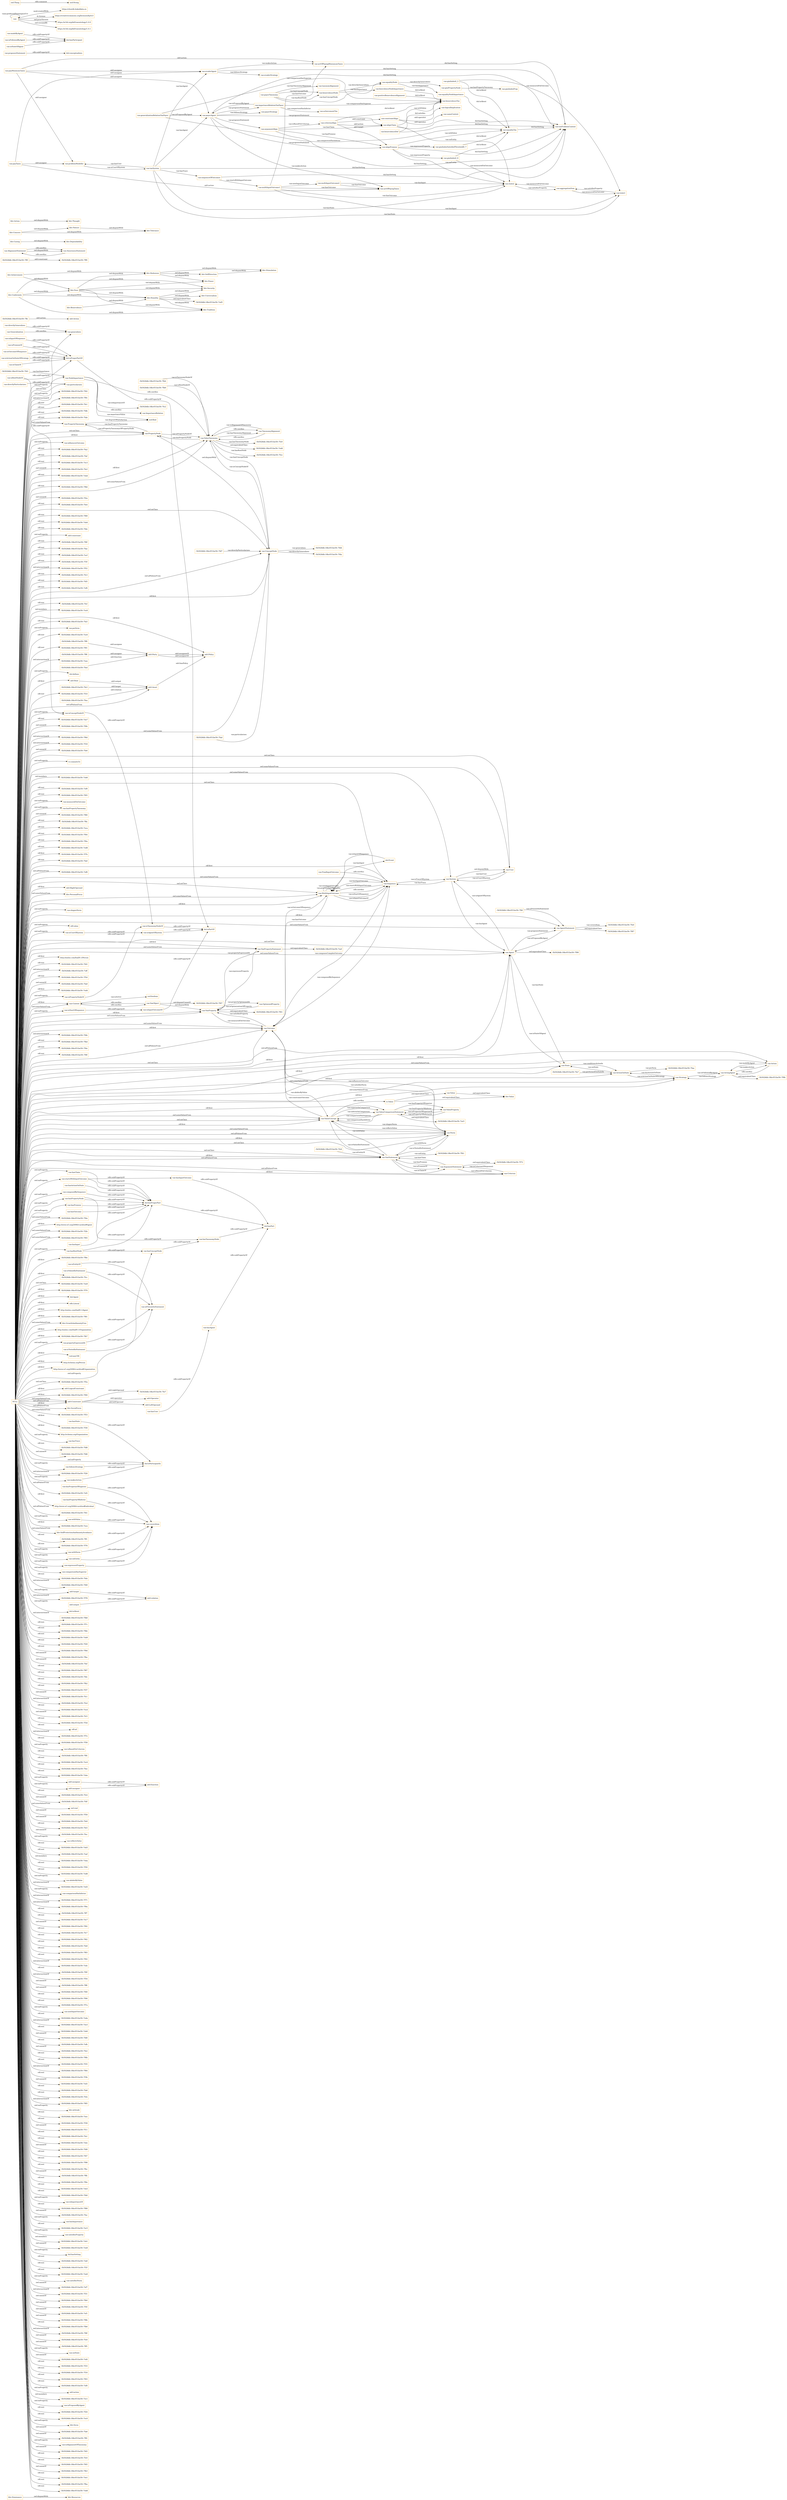 digraph ar2dtool_diagram { 
rankdir=LR;
size="1501"
node [shape = rectangle, color="orange"]; "bhv:Dominance" "-5b5028db:18bc051be59:-7f7b" "-5b5028db:18bc051be59:-7ef8" "odrl:Action" "odrl:LeftOperand" "odrl:RightOperand" "bhv:PersonalFocus" "vae:PropertyTaxonomy" "bhv:Hedonism" "vae:NodeImportance" "-5b5028db:18bc051be59:-7fbf" "http://xmlns.com/foaf/0.1/Person" "bhv:Universalism" "-5b5028db:18bc051be59:-7fea" "vae:Value" "-5b5028db:18bc051be59:-7fd4" "bhv:Stimulation" "odrl:Policy" "bhv:Achievement" "bhv:Value" "-5b5028db:18bc051be59:-7ed4" "-5b5028db:18bc051be59:-7ff9" "odrl:Operator" "vae:VaeProperty" "-5b5028db:18bc051be59:-7ff3" "-5b5028db:18bc051be59:-7f4a" "-5b5028db:18bc051be59:-7fb1" "vae:Outcome" "http://www.w3.org/2006/vcard/ns#Agent" "vae:MultiInputOutcome" "-5b5028db:18bc051be59:-7fad" "-5b5028db:18bc051be59:-7f2b" "-5b5028db:18bc051be59:-7fda" "-5b5028db:18bc051be59:-7f93" "vae:AlignmentStatement" "bhv:Dependability" "bhv:Caring" "-5b5028db:18bc051be59:-7f8e" "-5b5028db:18bc051be59:-7fcc" "bhv:Nature" "odrl:Asset" "-5b5028db:18bc051be59:-7ee9" "-5b5028db:18bc051be59:-7fc2" "vae:Generalization" "vae:Context" "vae:VaeStatement" "vae:ActionOnState" "-5b5028db:18bc051be59:-7f70" "-5b5028db:18bc051be59:-7fc9" "dul:Agent" "vae:ValueTaxonomy" "bhv:Security" "-5b5028db:18bc051be59:-7fe0" "vae:ConceptNode" "rdfs:Literal" "bhv:Tolerance" "vae:System" "bhv:Humility" "-5b5028db:18bc051be59:-7f87" "http://xmlns.com/foaf/0.1/Agent" "-5b5028db:18bc051be59:-7fc6" "-5b5028db:18bc051be59:-7f81" "odrl:Party" "vae:Norm" "-5b5028db:18bc051be59:-7fe7" "-5b5028db:18bc051be59:-7ed5" "-5b5028db:18bc051be59:-7f90" "bhv:GrowthAndAnxietyFree" "-5b5028db:18bc051be59:-7fd1" "vae:User" "vae:Sequence" "vae:AgentStatement" "http://xmlns.com/foaf/0.1/Organization" "-5b5028db:18bc051be59:-7fce" "bhv:Tradition" "-5b5028db:18bc051be59:-7fb7" "vae:VaeObject" "-5b5028db:18bc051be59:-7fd7" "vc:Value" "vae:TaxonomyAlignment" "xsd:anyURI" "vae:Strategy" "vae:Agent" "bhv:Benevolence" "vae:FinalInputOutcome" "-5b5028db:18bc051be59:-7ffc" "bhv:Conformity" "vae:Action" "http://schema.org/Person" "-5b5028db:18bc051be59:-7ff0" "http://www.w3.org/2006/vcard/ns#Organization" "bhv:Resources" "-5b5028db:18bc051be59:-7f5a" "vae:AwarenessStatement" "-5b5028db:18bc051be59:-7faa" "-5b5028db:18bc051be59:-7f01" "vae:ActingAgent" "odrl:LogicalConstraint" "vae:ValueConcept" "vae:PropertyNode" "-5b5028db:18bc051be59:-7fa7" "vae:ValueProperty" "vae:ValueComparisonStatement" "dul:Event" "-5b5028db:18bc051be59:-7ee5" "-5b5028db:18bc051be59:-7f9b" "-5b5028db:18bc051be59:-7f72" "vae:Criterion" "bhv:Thought" "-5b5028db:18bc051be59:-7fed" "vae:State" "bhv:Face" "vae:VaePropertyStatement" "-5b5028db:18bc051be59:-7f00" "bhv:SocialFocus" "-5b5028db:18bc051be59:-7f53" "-5b5028db:18bc051be59:-7eef" "-5b5028db:18bc051be59:-7fb4" "odrl:Constraint" "vae:OptimizedProperty" "bhv:Action" "-5b5028db:18bc051be59:-7f30" "-5b5028db:18bc051be59:-7edd" "odrl:Rule" "bhv:Power" "-5b5028db:18bc051be59:-7fe3" "vae:ImportanceRelation" "-5b5028db:18bc051be59:-7fb9" "-5b5028db:18bc051be59:-7ff6" "http://schema.org/Organization" "-5b5028db:18bc051be59:-7ef2" "http://www.w3.org/2006/vcard/ns#Individual" "-5b5028db:18bc051be59:-7f41" "vae:ArgumentStatement" "bhv:SelfDirection" "bhv:Concern" "-5b5028db:18bc051be59:-7ece" "bhv:SelfProtectionAndAnxietyAvoidance" ; /*classes style*/
	"bhv:Action" -> "bhv:Thought" [ label = "owl:disjointWith" ];
	"vae:isInputOfSequence" -> "dul:isProperPartOf" [ label = "rdfs:subPropertyOf" ];
	"dul:isProperPartOf" -> "dul:isPartOf" [ label = "rdfs:subPropertyOf" ];
	"vae:hasConceptNode" -> "vae:hasTaxonomyNode" [ label = "rdfs:subPropertyOf" ];
	"vae:ConceptNode" -> "vae:PropertyNode" [ label = "owl:disjointWith" ];
	"vae:argumentAlign" -> "vae:criterionAlign" [ label = "vae:isBasedOnCriterion" ];
	"vae:argumentAlign" -> "vae:alignPremise" [ label = "vae:hasPremise" ];
	"vae:argumentAlign" -> "vae:alignClaim" [ label = "vae:hasClaim" ];
	"vae:argumentAlign" -> "vae:taxProblemContext" [ label = "dul:hasSetting" ];
	"vae:isTaxonomyNodeOf" -> "dul:isPartOf" [ label = "rdfs:subPropertyOf" ];
	"vae:proposesStatement" -> "dul:conceptualizes" [ label = "rdfs:subPropertyOf" ];
	"vae:ArgumentStatement" -> "-5b5028db:18bc051be59:-7f72" [ label = "owl:equivalentClass" ];
	"vae:hasTaxonomyNode" -> "dul:hasPart" [ label = "rdfs:subPropertyOf" ];
	"vae:giniPropertyNode" -> "vae:giniIndexProp" [ label = "vae:hasPropertyTaxonomy" ];
	"vae:benvolenceNodeImportance" -> "vae:benevolenceTax" [ label = "dul:isAbout" ];
	"vae:directlyGeneralizes" -> "vae:generalizes" [ label = "rdfs:subPropertyOf" ];
	"vae:multiInputOutcome2" -> "vae:actOfPayingTaxes" [ label = "vae:hasOutcome" ];
	"vae:multiInputOutcome2" -> "vae:state2" [ label = "vae:hasInput" ];
	"bhv:Hedonism" -> "bhv:Stimulation" [ label = "owl:disjointWith" ];
	"bhv:Hedonism" -> "bhv:SelfDirection" [ label = "owl:disjointWith" ];
	"bhv:Hedonism" -> "bhv:Power" [ label = "owl:disjointWith" ];
	"vae:isPremiseOf" -> "dul:isProperPartOf" [ label = "rdfs:subPropertyOf" ];
	"vae:isTestedInStatement" -> "vae:isPresentInStatement" [ label = "rdfs:subPropertyOf" ];
	"vae:giniIndex0_3" -> "vae:state1" [ label = "vae:measuredOnOutcome" ];
	"vae:giniIndex0_3" -> "vae:equalityTax" [ label = "dul:isAbout" ];
	"vae:madeByAgent" -> "dul:hasParticipant" [ label = "rdfs:subPropertyOf" ];
	"vae:isOutcomeOfSequence" -> "dul:isProperPartOf" [ label = "rdfs:subPropertyOf" ];
	"vae:hasInput" -> "dul:hasProperPart" [ label = "rdfs:subPropertyOf" ];
	"vae:hasUser" -> "vae:hasAgent" [ label = "rdfs:subPropertyOf" ];
	"vae:equalityTax" -> "vae:taxProblemContext" [ label = "dul:hasSetting" ];
	"bhv:SelfDirection" -> "bhv:Stimulation" [ label = "owl:disjointWith" ];
	"vae:hasActionOnState" -> "dul:hasProperPart" [ label = "rdfs:subPropertyOf" ];
	"vae:AgentStatement" -> "-5b5028db:18bc051be59:-7f87" [ label = "owl:equivalentClass" ];
	"vae:hasPropertyNode" -> "vae:hasTaxonomyNode" [ label = "rdfs:subPropertyOf" ];
	"vae:hasPropertyNode" -> "dul:hasProperPart" [ label = "rdfs:subPropertyOf" ];
	"vae:payMinimumTaxes" -> "vae:problemModeller" [ label = "odrl:assigner" ];
	"vae:payMinimumTaxes" -> "vae:payerAgent" [ label = "odrl:assignee" ];
	"vae:payMinimumTaxes" -> "vae:evaderAgent" [ label = "odrl:assignee" ];
	"vae:payMinimumTaxes" -> "vae:actOfPayingMiniumumTaxes" [ label = "odrl:action" ];
	"vae:equalityNode" -> "vae:equalityNodeImportance" [ label = "vae:hasImportance" ];
	"vae:equalityNode" -> "vae:giniPropertyNode" [ label = "vae:directlyGeneralizes" ];
	"vae:hasPropertyOfSuperior" -> "vae:coversItem" [ label = "rdfs:subPropertyOf" ];
	"vae:isPropertyNodeOf" -> "vae:isTaxonomyNodeOf" [ label = "rdfs:subPropertyOf" ];
	"vae:hasOutcome" -> "dul:hasProperPart" [ label = "rdfs:subPropertyOf" ];
	"vae:alignPremise" -> "vae:equalityTax" [ label = "vae:withValue" ];
	"vae:alignPremise" -> "vae:state2" [ label = "vae:onEntity" ];
	"vae:alignPremise" -> "vae:giniIndexSatisfiedThreshold0_7" [ label = "vae:expressesProperty" ];
	"vae:alignPremise" -> "vae:giniIndex0_9" [ label = "vae:expressesProperty" ];
	"vae:alignPremise" -> "vae:taxProblemContext" [ label = "dul:hasSetting" ];
	"bhv:Dominance" -> "bhv:Resources" [ label = "owl:disjointWith" ];
	"vae:isEntityOf" -> "vae:isPresentInStatement" [ label = "rdfs:subPropertyOf" ];
	"vae:Value" -> "bhv:Value" [ label = "owl:equivalentClass" ];
	"vae:MultiInputOutcome" -> "vae:Sequence" [ label = "rdfs:seeAlso" ];
	"vae:propertyExpressedAt" -> "vae:isPresentInStatement" [ label = "rdfs:subPropertyOf" ];
	"vae:payerAgent" -> "vae:importanceRelationTaxPayer" [ label = "vae:proposesStatement" ];
	"vae:payerAgent" -> "vae:argumentAlign" [ label = "vae:proposesStatement" ];
	"vae:payerAgent" -> "vae:alignPremise" [ label = "vae:proposesStatement" ];
	"vae:payerAgent" -> "vae:alignClaim" [ label = "vae:proposesStatement" ];
	"vae:payerAgent" -> "vae:actOfPayingTaxes" [ label = "vae:makesAction" ];
	"vae:payerAgent" -> "vae:payerStrategy" [ label = "vae:followsStrategy" ];
	"vae:payerAgent" -> "vae:taxProblemContext" [ label = "dul:hasSetting" ];
	"vae:hasState" -> "dul:isParticipantIn" [ label = "rdfs:subPropertyOf" ];
	"vae:AwarenessStatement" -> "vae:AlignmentStatement" [ label = "rdfs:seeAlso" ];
	"vae:isConceptNodeOf" -> "vae:isTaxonomyNodeOf" [ label = "rdfs:subPropertyOf" ];
	"bhv:Caring" -> "bhv:Dependability" [ label = "owl:disjointWith" ];
	"vae:payTaxes" -> "vae:problemModeller" [ label = "odrl:assigner" ];
	"vae:payTaxes" -> "vae:evaderAgent" [ label = "odrl:assignee" ];
	"vae:payTaxes" -> "vae:actOfPayingTaxes" [ label = "odrl:action" ];
	"vae:hasRootNode" -> "vae:hasConceptNode" [ label = "rdfs:subPropertyOf" ];
	"vae:hasRootNode" -> "dul:hasProperPart" [ label = "rdfs:subPropertyOf" ];
	"vae:isAgentOfSystem" -> "dul:isPartOf" [ label = "rdfs:subPropertyOf" ];
	"vae:aggregationSum" -> "vae:state2" [ label = "vae:measuredOnOutcome" ];
	"vae:aggregationSum" -> "vae:state1" [ label = "vae:measuredOnOutcome" ];
	"vae:ValueConcept" -> "vc:Value" [ label = "rdfs:seeAlso" ];
	"vae:state1" -> "vae:aggregationSum" [ label = "vae:satisfiesProperty" ];
	"vae:ActingAgent" -> "-5b5028db:18bc051be59:-7f9b" [ label = "owl:equivalentClass" ];
	"vae:isInputOutcomeOf" -> "dul:isPartOf" [ label = "rdfs:subPropertyOf" ];
	"bhv:Concern" -> "bhv:Tolerance" [ label = "owl:disjointWith" ];
	"bhv:Concern" -> "bhv:Nature" [ label = "owl:disjointWith" ];
	"vae:payerTaxonomy" -> "vae:taxonomAlignment" [ label = "vae:hasTaxonomyAlignment" ];
	"vae:payerTaxonomy" -> "vae:benevolenceNode" [ label = "vae:hasRootNode" ];
	"vae:payerTaxonomy" -> "vae:equalityNode" [ label = "vae:hasConceptNode" ];
	"vae:payerTaxonomy" -> "vae:benevolenceNode" [ label = "vae:hasConceptNode" ];
	"vae:giniIndex0_9" -> "vae:state2" [ label = "vae:measuredOnOutcome" ];
	"vae:giniIndex0_9" -> "vae:equalityTax" [ label = "dul:isAbout" ];
	"vae:isRootNodeOf" -> "vae:isConceptNodeOf" [ label = "rdfs:subPropertyOf" ];
	"vae:isRootNodeOf" -> "dul:isProperPartOf" [ label = "rdfs:subPropertyOf" ];
	"vae:problemModeller" -> "vae:taxSystem" [ label = "vae:isUserOfSystem" ];
	"vae:expressesProperty" -> "vae:coversItem" [ label = "rdfs:subPropertyOf" ];
	"vae:directlyParticularizes" -> "vae:particularizes" [ label = "rdfs:subPropertyOf" ];
	"vae:taxSystem" -> "vae:problemModeller" [ label = "vae:hasUser" ];
	"vae:taxSystem" -> "vae:sequenceOfOutcomes" [ label = "vae:hasTrace" ];
	"vae:taxSystem" -> "vae:state2" [ label = "vae:hasState" ];
	"vae:taxSystem" -> "vae:state1" [ label = "vae:hasState" ];
	"vae:taxSystem" -> "vae:payerAgent" [ label = "vae:hasAgent" ];
	"vae:taxSystem" -> "vae:evaderAgent" [ label = "vae:hasAgent" ];
	"vae:taxSystem" -> "vae:taxProblemContext" [ label = "dul:hasSetting" ];
	"vae:hasAgent" -> "dul:hasPart" [ label = "rdfs:subPropertyOf" ];
	"vae:isFollowedByAgent" -> "dul:hasParticipant" [ label = "rdfs:subPropertyOf" ];
	"bhv:Nature" -> "bhv:Tolerance" [ label = "owl:disjointWith" ];
	"vae:criterionAlign" -> "vae:alignPremise" [ label = "odrl:target" ];
	"vae:criterionAlign" -> "vae:constraintAlign" [ label = "odrl:constraint" ];
	"vae:criterionAlign" -> "vae:alignClaim" [ label = "odrl:action" ];
	"vae:criterionAlign" -> "vae:benevolenceTax" [ label = "dul:isAbout" ];
	"vae:ValueComparisonStatement" -> "-5b5028db:18bc051be59:-7ee5" [ label = "owl:equivalentClass" ];
	"vae:ValueTaxonomy" -> "vae:TaxonomyAlignment" [ label = "rdfs:seeAlso" ];
	"vae:ValueTaxonomy" -> "-5b5028db:18bc051be59:-7edd" [ label = "owl:equivalentClass" ];
	"vae:importanceRelationTaxPayer" -> "vae:payerAgent" [ label = "vae:isProposedByAgent" ];
	"vae:importanceRelationTaxPayer" -> "vae:benevolenceTax" [ label = "vae:comparisonHasSuperior" ];
	"vae:importanceRelationTaxPayer" -> "vae:achievementTax" [ label = "vae:comparisonHasInferior" ];
	"vae:System" -> "vae:User" [ label = "owl:disjointWith" ];
	"vae:followsStrategy" -> "dul:isParticipantIn" [ label = "rdfs:subPropertyOf" ];
	"vae:hasPropertyOfInferior" -> "vae:coversItem" [ label = "rdfs:subPropertyOf" ];
	"vae:composedBySequence" -> "dul:hasProperPart" [ label = "rdfs:subPropertyOf" ];
	"vae:isActionOnStateOfStrategy" -> "dul:isProperPartOf" [ label = "rdfs:subPropertyOf" ];
	"dul:hasProperPart" -> "dul:hasPart" [ label = "rdfs:subPropertyOf" ];
	"vae:startsWithInputOutcome" -> "vae:hasInputOutcome" [ label = "rdfs:subPropertyOf" ];
	"vae:startsWithInputOutcome" -> "dul:hasProperPart" [ label = "rdfs:subPropertyOf" ];
	"bhv:Humility" -> "bhv:Universalism" [ label = "owl:disjointWith" ];
	"bhv:Humility" -> "bhv:Tradition" [ label = "owl:disjointWith" ];
	"bhv:Humility" -> "bhv:Security" [ label = "owl:disjointWith" ];
	"bhv:Humility" -> "-5b5028db:18bc051be59:-7ed5" [ label = "owl:equivalentClass" ];
	"vae:FinalInputOutcome" -> "vae:Sequence" [ label = "rdfs:seeAlso" ];
	"odrl:target" -> "odrl:relation" [ label = "rdfs:subPropertyOf" ];
	"vae:benevolenceDef" -> "vae:benevolenceTax" [ label = "dul:satisfies" ];
	"vae:benevolenceDef" -> "vae:taxProblemContext" [ label = "dul:hasSetting" ];
	"vae:makesAction" -> "dul:isParticipantIn" [ label = "rdfs:subPropertyOf" ];
	"vae:withValue" -> "vae:coversItem" [ label = "rdfs:subPropertyOf" ];
	"vae:constraintAlign" -> "vae:sameContext" [ label = "odrl:operator" ];
	"vae:constraintAlign" -> "vae:logicalImplication" [ label = "odrl:operator" ];
	"vae:VaeObject" -> "vae:Context" [ label = "rdfs:seeAlso" ];
	"vae:VaeObject" -> "-5b5028db:18bc051be59:-7f07" [ label = "owl:disjointUnionOf" ];
	"vae:VaeObject" -> "vae:VaeProperty" [ label = "owl:disjointWith" ];
	"vae:TaxonomyAlignment" -> "vae:ValueTaxonomy" [ label = "rdfs:seeAlso" ];
	"vae:generalizationRelationTaxPayer" -> "vae:payerAgent" [ label = "vae:isProposedByAgent" ];
	"vae:generalizationRelationTaxPayer" -> "vae:benevolenceTax" [ label = "vae:comparisonHasSuperior" ];
	"vae:generalizationRelationTaxPayer" -> "vae:equalityTax" [ label = "vae:comparisonHasInferior" ];
	"bhv:Achievement" -> "bhv:Hedonism" [ label = "owl:disjointWith" ];
	"bhv:Achievement" -> "bhv:Face" [ label = "owl:disjointWith" ];
	"vae:alignClaim" -> "vae:benevolenceTax" [ label = "vae:withValue" ];
	"vae:alignClaim" -> "vae:state2" [ label = "vae:onEntity" ];
	"vae:alignClaim" -> "vae:taxProblemContext" [ label = "dul:hasSetting" ];
	"vae:actOfPayingMiniumumTaxes" -> "vae:taxProblemContext" [ label = "dul:hasSetting" ];
	"vae:NodeImportance" -> "vae:ValueTaxonomy" [ label = "rdfs:seeAlso" ];
	"vae:NodeImportance" -> "vae:ImportanceRelation" [ label = "rdfs:seeAlso" ];
	"vae:multiInputOutcome1" -> "vae:multiInputOutcome2" [ label = "vae:nextInputOutcome" ];
	"vae:multiInputOutcome1" -> "vae:state2" [ label = "vae:hasOutcome" ];
	"vae:multiInputOutcome1" -> "vae:actOfPayingTaxes" [ label = "vae:hasOutcome" ];
	"vae:multiInputOutcome1" -> "vae:actOfPayingMiniumumTaxes" [ label = "vae:hasOutcome" ];
	"vae:multiInputOutcome1" -> "vae:state1" [ label = "vae:hasInput" ];
	"vae:Action" -> "vae:ActingAgent" [ label = "rdfs:seeAlso" ];
	"vae:isValuedInStatement" -> "vae:isPresentInStatement" [ label = "rdfs:subPropertyOf" ];
	"vae:sequenceOfOutcomes" -> "vae:multiInputOutcome1" [ label = "vae:startsWithInputOutcome" ];
	"vae:sequenceOfOutcomes" -> "vae:taxProblemContext" [ label = "dul:hasSetting" ];
	"odrl:output" -> "odrl:relation" [ label = "rdfs:subPropertyOf" ];
	"vae:withNorm" -> "vae:coversItem" [ label = "rdfs:subPropertyOf" ];
	"vae:isClaimOf" -> "dul:isProperPartOf" [ label = "rdfs:subPropertyOf" ];
	"vae:hasInputOutcome" -> "dul:hasPart" [ label = "rdfs:subPropertyOf" ];
	"vae:evaderAgent" -> "vae:actOfPayingMiniumumTaxes" [ label = "vae:makesAction" ];
	"vae:evaderAgent" -> "vae:evaderStrategy" [ label = "vae:followsStrategy" ];
	"vae:evaderAgent" -> "vae:taxProblemContext" [ label = "dul:hasSetting" ];
	"vae:" -> "https://chowlk.linkeddata.es" [ label = "mod:createdWith" ];
	"vae:" -> "vae:" [ label = "vann:preferredNamespaceUri" ];
	"vae:" -> "https://creativecommons.org/licenses/by/4.0" [ label = "dc:license" ];
	"vae:" -> "https://w3id.org/def/vaeontology/1.0.0" [ label = "owl:priorVersion" ];
	"vae:" -> "https://w3id.org/def/vaeontology/1.0.1" [ label = "owl:versionIRI" ];
	"bhv:Conformity" -> "bhv:Tradition" [ label = "owl:disjointWith" ];
	"bhv:Conformity" -> "bhv:Security" [ label = "owl:disjointWith" ];
	"bhv:Conformity" -> "bhv:Humility" [ label = "owl:disjointWith" ];
	"bhv:Conformity" -> "bhv:Face" [ label = "owl:disjointWith" ];
	"vae:isStateOfAgent" -> "dul:hasParticipant" [ label = "rdfs:subPropertyOf" ];
	"vae:Generalization" -> "vae:generalizes" [ label = "rdfs:seeAlso" ];
	"vae:Context" -> "vae:VaeObject" [ label = "rdfs:seeAlso" ];
	"NULL" -> "vae:VaeStatement" [ label = "owl:onClass" ];
	"NULL" -> "-5b5028db:18bc051be59:-7eb9" [ label = "rdf:rest" ];
	"NULL" -> "-5b5028db:18bc051be59:-7f29" [ label = "rdf:rest" ];
	"NULL" -> "-5b5028db:18bc051be59:-7f9d" [ label = "rdf:rest" ];
	"NULL" -> "-5b5028db:18bc051be59:-7fbe" [ label = "owl:unionOf" ];
	"NULL" -> "-5b5028db:18bc051be59:-7fef" [ label = "owl:unionOf" ];
	"NULL" -> "-5b5028db:18bc051be59:-7f67" [ label = "rdf:rest" ];
	"NULL" -> "-5b5028db:18bc051be59:-7fdc" [ label = "rdf:rest" ];
	"NULL" -> "vae:hasConceptNode" [ label = "owl:onProperty" ];
	"NULL" -> "bhv:PersonalFocus" [ label = "owl:someValuesFrom" ];
	"NULL" -> "-5b5028db:18bc051be59:-7fb2" [ label = "rdf:rest" ];
	"NULL" -> "-5b5028db:18bc051be59:-7f37" [ label = "rdf:rest" ];
	"NULL" -> "-5b5028db:18bc051be59:-7fc1" [ label = "owl:unionOf" ];
	"NULL" -> "-5b5028db:18bc051be59:-7fcd" [ label = "owl:intersectionOf" ];
	"NULL" -> "-5b5028db:18bc051be59:-7ecd" [ label = "rdf:rest" ];
	"NULL" -> "-5b5028db:18bc051be59:-7fc5" [ label = "owl:unionOf" ];
	"NULL" -> "-5b5028db:18bc051be59:-7f3d" [ label = "rdf:rest" ];
	"NULL" -> "rdf:nil" [ label = "rdf:rest" ];
	"NULL" -> "-5b5028db:18bc051be59:-7f7e" [ label = "owl:intersectionOf" ];
	"NULL" -> "-5b5028db:18bc051be59:-7f7b" [ label = "rdf:first" ];
	"NULL" -> "-5b5028db:18bc051be59:-7f58" [ label = "rdf:rest" ];
	"NULL" -> "vae:isBasedOnCriterion" [ label = "owl:onProperty" ];
	"NULL" -> "vae:ConceptNode" [ label = "rdf:first" ];
	"NULL" -> "-5b5028db:18bc051be59:-7ff4" [ label = "rdf:rest" ];
	"NULL" -> "-5b5028db:18bc051be59:-7ec4" [ label = "rdf:rest" ];
	"NULL" -> "vae:PropertyNode" [ label = "rdf:first" ];
	"NULL" -> "-5b5028db:18bc051be59:-7fee" [ label = "rdf:rest" ];
	"NULL" -> "-5b5028db:18bc051be59:-7ebe" [ label = "rdf:rest" ];
	"NULL" -> "odrl:assignee" [ label = "owl:onProperty" ];
	"NULL" -> "-5b5028db:18bc051be59:-7fc4" [ label = "rdf:rest" ];
	"NULL" -> "vae:ConceptNode" [ label = "owl:someValuesFrom" ];
	"NULL" -> "vae:particularizes" [ label = "owl:onProperty" ];
	"NULL" -> "vae:expressesProperty" [ label = "owl:onProperty" ];
	"NULL" -> "-5b5028db:18bc051be59:-7fdf" [ label = "owl:unionOf" ];
	"NULL" -> "owl:real" [ label = "owl:someValuesFrom" ];
	"NULL" -> "-5b5028db:18bc051be59:-7f59" [ label = "owl:unionOf" ];
	"NULL" -> "-5b5028db:18bc051be59:-7fe9" [ label = "owl:unionOf" ];
	"NULL" -> "-5b5028db:18bc051be59:-7fe5" [ label = "rdf:rest" ];
	"NULL" -> "vae:VaePropertyStatement" [ label = "rdf:first" ];
	"NULL" -> "-5b5028db:18bc051be59:-7fec" [ label = "owl:unionOf" ];
	"NULL" -> "vae:reflectsValue" [ label = "owl:onProperty" ];
	"NULL" -> "odrl:LogicalConstraint" [ label = "rdf:first" ];
	"NULL" -> "-5b5028db:18bc051be59:-7eb5" [ label = "rdf:rest" ];
	"NULL" -> "-5b5028db:18bc051be59:-7eaf" [ label = "rdf:rest" ];
	"NULL" -> "vae:onEntity" [ label = "owl:onProperty" ];
	"NULL" -> "http://xmlns.com/foaf/0.1/Person" [ label = "rdf:first" ];
	"NULL" -> "-5b5028db:18bc051be59:-7eba" [ label = "owl:members" ];
	"NULL" -> "-5b5028db:18bc051be59:-7f50" [ label = "rdf:rest" ];
	"NULL" -> "-5b5028db:18bc051be59:-7ed6" [ label = "rdf:rest" ];
	"NULL" -> "vae:abidesByValue" [ label = "owl:onProperty" ];
	"NULL" -> "-5b5028db:18bc051be59:-7ed3" [ label = "owl:intersectionOf" ];
	"NULL" -> "dul:Agent" [ label = "rdf:first" ];
	"NULL" -> "vae:comparisonHasInferior" [ label = "owl:onProperty" ];
	"NULL" -> "-5b5028db:18bc051be59:-7f71" [ label = "owl:intersectionOf" ];
	"NULL" -> "-5b5028db:18bc051be59:-7f53" [ label = "owl:someValuesFrom" ];
	"NULL" -> "vae:isUserOfSystem" [ label = "owl:onProperty" ];
	"NULL" -> "vae:ActionOnState" [ label = "rdf:first" ];
	"NULL" -> "http://www.w3.org/2006/vcard/ns#Agent" [ label = "rdf:first" ];
	"NULL" -> "vae:Criterion" [ label = "owl:allValuesFrom" ];
	"NULL" -> "odrl:Constraint" [ label = "owl:allValuesFrom" ];
	"NULL" -> "-5b5028db:18bc051be59:-7f9a" [ label = "owl:intersectionOf" ];
	"NULL" -> "vae:PropertyNode" [ label = "owl:onClass" ];
	"NULL" -> "-5b5028db:18bc051be59:-7ff7" [ label = "rdf:rest" ];
	"NULL" -> "bhv:GrowthAndAnxietyFree" [ label = "owl:someValuesFrom" ];
	"NULL" -> "-5b5028db:18bc051be59:-7ec7" [ label = "rdf:rest" ];
	"NULL" -> "vae:withValue" [ label = "owl:onProperty" ];
	"NULL" -> "vae:Strategy" [ label = "owl:someValuesFrom" ];
	"NULL" -> "vae:ConceptNode" [ label = "owl:onClass" ];
	"NULL" -> "-5b5028db:18bc051be59:-7f92" [ label = "owl:unionOf" ];
	"NULL" -> "vae:Action" [ label = "rdf:first" ];
	"NULL" -> "-5b5028db:18bc051be59:-7fc7" [ label = "rdf:rest" ];
	"NULL" -> "-5b5028db:18bc051be59:-7f62" [ label = "rdf:rest" ];
	"NULL" -> "vae:MultiInputOutcome" [ label = "owl:someValuesFrom" ];
	"NULL" -> "-5b5028db:18bc051be59:-7f81" [ label = "rdf:first" ];
	"NULL" -> "-5b5028db:18bc051be59:-7fe8" [ label = "rdf:rest" ];
	"NULL" -> "-5b5028db:18bc051be59:-7f83" [ label = "rdf:rest" ];
	"NULL" -> "vae:Sequence" [ label = "owl:someValuesFrom" ];
	"NULL" -> "http://www.w3.org/2006/vcard/ns#Individual" [ label = "rdf:first" ];
	"NULL" -> "-5b5028db:18bc051be59:-7f02" [ label = "rdf:rest" ];
	"NULL" -> "-5b5028db:18bc051be59:-7edc" [ label = "owl:intersectionOf" ];
	"NULL" -> "-5b5028db:18bc051be59:-7f0f" [ label = "rdf:rest" ];
	"NULL" -> "-5b5028db:18bc051be59:-7f54" [ label = "owl:intersectionOf" ];
	"NULL" -> "vae:startsWithInputOutcome" [ label = "owl:onProperty" ];
	"NULL" -> "-5b5028db:18bc051be59:-7ff8" [ label = "owl:unionOf" ];
	"NULL" -> "-5b5028db:18bc051be59:-7f40" [ label = "owl:unionOf" ];
	"NULL" -> "vae:Agent" [ label = "owl:onClass" ];
	"NULL" -> "-5b5028db:18bc051be59:-7f06" [ label = "rdf:rest" ];
	"NULL" -> "-5b5028db:18bc051be59:-7f7a" [ label = "rdf:rest" ];
	"NULL" -> "vae:Agent" [ label = "owl:someValuesFrom" ];
	"NULL" -> "vae:isStartOfSequence" [ label = "owl:onProperty" ];
	"NULL" -> "vae:nextInputOutcome" [ label = "owl:onProperty" ];
	"NULL" -> "-5b5028db:18bc051be59:-7eda" [ label = "rdf:rest" ];
	"NULL" -> "vae:Sequence" [ label = "owl:onClass" ];
	"NULL" -> "-5b5028db:18bc051be59:-7ee3" [ label = "owl:intersectionOf" ];
	"NULL" -> "vae:hasRootNode" [ label = "owl:onProperty" ];
	"NULL" -> "-5b5028db:18bc051be59:-7eb0" [ label = "rdf:rest" ];
	"NULL" -> "vae:ValueTaxonomy" [ label = "rdf:first" ];
	"NULL" -> "-5b5028db:18bc051be59:-7fd0" [ label = "owl:unionOf" ];
	"NULL" -> "-5b5028db:18bc051be59:-7efb" [ label = "rdf:rest" ];
	"NULL" -> "-5b5028db:18bc051be59:-7fe2" [ label = "owl:unionOf" ];
	"NULL" -> "-5b5028db:18bc051be59:-7f6b" [ label = "rdf:rest" ];
	"NULL" -> "vae:Outcome" [ label = "owl:someValuesFrom" ];
	"NULL" -> "-5b5028db:18bc051be59:-7f35" [ label = "rdf:rest" ];
	"NULL" -> "dul:isParticipantIn" [ label = "owl:onProperty" ];
	"NULL" -> "-5b5028db:18bc051be59:-7fcc" [ label = "rdf:first" ];
	"NULL" -> "-5b5028db:18bc051be59:-7f64" [ label = "owl:intersectionOf" ];
	"NULL" -> "http://schema.org/Organization" [ label = "rdf:first" ];
	"NULL" -> "-5b5028db:18bc051be59:-7f3b" [ label = "rdf:rest" ];
	"NULL" -> "-5b5028db:18bc051be59:-7ed1" [ label = "owl:unionOf" ];
	"NULL" -> "vae:NodeImportance" [ label = "owl:onClass" ];
	"NULL" -> "-5b5028db:18bc051be59:-7fa8" [ label = "rdf:rest" ];
	"NULL" -> "-5b5028db:18bc051be59:-7fcb" [ label = "rdf:rest" ];
	"NULL" -> "-5b5028db:18bc051be59:-7f85" [ label = "owl:intersectionOf" ];
	"NULL" -> "bhv:attitude" [ label = "owl:onProperty" ];
	"NULL" -> "-5b5028db:18bc051be59:-7eec" [ label = "rdf:rest" ];
	"NULL" -> "-5b5028db:18bc051be59:-7f30" [ label = "rdf:first" ];
	"NULL" -> "-5b5028db:18bc051be59:-7f39" [ label = "rdf:rest" ];
	"NULL" -> "-5b5028db:18bc051be59:-7f11" [ label = "owl:unionOf" ];
	"NULL" -> "-5b5028db:18bc051be59:-7fa1" [ label = "rdf:rest" ];
	"NULL" -> "vae:Norm" [ label = "rdf:first" ];
	"NULL" -> "-5b5028db:18bc051be59:-7ebc" [ label = "rdf:rest" ];
	"NULL" -> "-5b5028db:18bc051be59:-7fd9" [ label = "owl:unionOf" ];
	"NULL" -> "vae:VaeProperty" [ label = "rdf:first" ];
	"NULL" -> "-5b5028db:18bc051be59:-7f47" [ label = "rdf:rest" ];
	"NULL" -> "-5b5028db:18bc051be59:-7f98" [ label = "rdf:rest" ];
	"NULL" -> "-5b5028db:18bc051be59:-7fbc" [ label = "rdf:rest" ];
	"NULL" -> "-5b5028db:18bc051be59:-7ffb" [ label = "owl:unionOf" ];
	"NULL" -> "http://xmlns.com/foaf/0.1/Organization" [ label = "rdf:first" ];
	"NULL" -> "vae:Context" [ label = "rdf:first" ];
	"NULL" -> "vae:generalizes" [ label = "owl:onProperty" ];
	"NULL" -> "-5b5028db:18bc051be59:-7f9e" [ label = "rdf:rest" ];
	"NULL" -> "vae:Outcome" [ label = "owl:onClass" ];
	"NULL" -> "-5b5028db:18bc051be59:-7eb3" [ label = "rdf:rest" ];
	"NULL" -> "-5b5028db:18bc051be59:-7fdd" [ label = "rdf:rest" ];
	"NULL" -> "rdfs:Literal" [ label = "rdf:first" ];
	"NULL" -> "vae:isImportanceOf" [ label = "owl:onProperty" ];
	"NULL" -> "-5b5028db:18bc051be59:-7f2b" [ label = "owl:someValuesFrom" ];
	"NULL" -> "-5b5028db:18bc051be59:-7f89" [ label = "rdf:rest" ];
	"NULL" -> "-5b5028db:18bc051be59:-7ece" [ label = "rdf:first" ];
	"NULL" -> "-5b5028db:18bc051be59:-7ed4" [ label = "rdf:first" ];
	"NULL" -> "vae:ConceptNode" [ label = "owl:allValuesFrom" ];
	"NULL" -> "-5b5028db:18bc051be59:-7fac" [ label = "owl:unionOf" ];
	"NULL" -> "vae:Norm" [ label = "owl:onClass" ];
	"NULL" -> "vae:hasImportance" [ label = "owl:onProperty" ];
	"NULL" -> "-5b5028db:18bc051be59:-7ec5" [ label = "rdf:rest" ];
	"NULL" -> "vae:satisfiesProperty" [ label = "owl:onProperty" ];
	"NULL" -> "-5b5028db:18bc051be59:-7eb1" [ label = "owl:members" ];
	"NULL" -> "-5b5028db:18bc051be59:-7ee8" [ label = "owl:unionOf" ];
	"NULL" -> "dul:hasSetting" [ label = "owl:onProperty" ];
	"NULL" -> "-5b5028db:18bc051be59:-7ebf" [ label = "rdf:rest" ];
	"NULL" -> "vae:VaeStatement" [ label = "rdf:first" ];
	"NULL" -> "-5b5028db:18bc051be59:-7f2f" [ label = "rdf:rest" ];
	"NULL" -> "vae:PropertyTaxonomy" [ label = "owl:someValuesFrom" ];
	"NULL" -> "-5b5028db:18bc051be59:-7ee6" [ label = "rdf:rest" ];
	"NULL" -> "vae:satisfiesNorm" [ label = "owl:onProperty" ];
	"NULL" -> "-5b5028db:18bc051be59:-7ef7" [ label = "owl:unionOf" ];
	"NULL" -> "-5b5028db:18bc051be59:-7f5a" [ label = "owl:onClass" ];
	"NULL" -> "-5b5028db:18bc051be59:-7f31" [ label = "owl:intersectionOf" ];
	"NULL" -> "-5b5028db:18bc051be59:-7fb0" [ label = "owl:unionOf" ];
	"NULL" -> "-5b5028db:18bc051be59:-7f5f" [ label = "owl:unionOf" ];
	"NULL" -> "-5b5028db:18bc051be59:-7ef1" [ label = "owl:unionOf" ];
	"NULL" -> "xsd:anyURI" [ label = "rdf:first" ];
	"NULL" -> "odrl:Constraint" [ label = "rdf:first" ];
	"NULL" -> "-5b5028db:18bc051be59:-7f8b" [ label = "owl:unionOf" ];
	"NULL" -> "-5b5028db:18bc051be59:-7fb6" [ label = "rdf:rest" ];
	"NULL" -> "odrl:target" [ label = "owl:onProperty" ];
	"NULL" -> "-5b5028db:18bc051be59:-7f8f" [ label = "owl:intersectionOf" ];
	"NULL" -> "-5b5028db:18bc051be59:-7fc8" [ label = "owl:unionOf" ];
	"NULL" -> "vae:makesAction" [ label = "owl:onProperty" ];
	"NULL" -> "-5b5028db:18bc051be59:-7ff5" [ label = "owl:unionOf" ];
	"NULL" -> "vae:onState" [ label = "owl:onProperty" ];
	"NULL" -> "vae:VaeProperty" [ label = "owl:someValuesFrom" ];
	"NULL" -> "bhv:SelfProtectionAndAnxietyAvoidance" [ label = "owl:someValuesFrom" ];
	"NULL" -> "vae:Agent" [ label = "owl:allValuesFrom" ];
	"NULL" -> "http://schema.org/Person" [ label = "rdf:first" ];
	"NULL" -> "vae:isConceptNodeOf" [ label = "owl:onProperty" ];
	"NULL" -> "-5b5028db:18bc051be59:-7efd" [ label = "owl:unionOf" ];
	"NULL" -> "-5b5028db:18bc051be59:-7f33" [ label = "rdf:rest" ];
	"NULL" -> "vae:hasPropertyNode" [ label = "owl:onProperty" ];
	"NULL" -> "-5b5028db:18bc051be59:-7f16" [ label = "rdf:rest" ];
	"NULL" -> "vae:VaePropertyStatement" [ label = "owl:someValuesFrom" ];
	"NULL" -> "-5b5028db:18bc051be59:-7f03" [ label = "rdf:rest" ];
	"NULL" -> "-5b5028db:18bc051be59:-7ef0" [ label = "rdf:rest" ];
	"NULL" -> "vae:Strategy" [ label = "rdf:first" ];
	"NULL" -> "vae:Outcome" [ label = "rdf:first" ];
	"NULL" -> "odrl:action" [ label = "owl:onProperty" ];
	"NULL" -> "-5b5028db:18bc051be59:-7ec1" [ label = "owl:members" ];
	"NULL" -> "odrl:Asset" [ label = "owl:allValuesFrom" ];
	"NULL" -> "vae:isProposedByAgent" [ label = "owl:onProperty" ];
	"NULL" -> "-5b5028db:18bc051be59:-7f24" [ label = "rdf:rest" ];
	"NULL" -> "-5b5028db:18bc051be59:-7ec0" [ label = "rdf:rest" ];
	"NULL" -> "bhv:focus" [ label = "owl:onProperty" ];
	"NULL" -> "-5b5028db:18bc051be59:-7fa6" [ label = "owl:unionOf" ];
	"NULL" -> "-5b5028db:18bc051be59:-7ff2" [ label = "owl:unionOf" ];
	"NULL" -> "vae:isAlignmentOfTaxonomy" [ label = "owl:onProperty" ];
	"NULL" -> "-5b5028db:18bc051be59:-7fd3" [ label = "owl:unionOf" ];
	"NULL" -> "-5b5028db:18bc051be59:-7f8e" [ label = "rdf:first" ];
	"NULL" -> "-5b5028db:18bc051be59:-7fc0" [ label = "rdf:rest" ];
	"NULL" -> "-5b5028db:18bc051be59:-7f45" [ label = "rdf:rest" ];
	"NULL" -> "-5b5028db:18bc051be59:-7fb3" [ label = "owl:unionOf" ];
	"NULL" -> "-5b5028db:18bc051be59:-7ee1" [ label = "rdf:rest" ];
	"NULL" -> "-5b5028db:18bc051be59:-7fba" [ label = "rdf:rest" ];
	"NULL" -> "-5b5028db:18bc051be59:-7eb8" [ label = "rdf:rest" ];
	"NULL" -> "-5b5028db:18bc051be59:-7f42" [ label = "owl:intersectionOf" ];
	"NULL" -> "-5b5028db:18bc051be59:-7f9c" [ label = "rdf:rest" ];
	"NULL" -> "vae:MultiInputOutcome" [ label = "rdf:first" ];
	"NULL" -> "-5b5028db:18bc051be59:-7fe1" [ label = "rdf:rest" ];
	"NULL" -> "-5b5028db:18bc051be59:-7fdb" [ label = "rdf:rest" ];
	"NULL" -> "-5b5028db:18bc051be59:-7fab" [ label = "rdf:rest" ];
	"NULL" -> "vae:influencesOutcome" [ label = "owl:onProperty" ];
	"NULL" -> "vae:AgentStatement" [ label = "rdf:first" ];
	"NULL" -> "-5b5028db:18bc051be59:-7f8d" [ label = "rdf:rest" ];
	"NULL" -> "vae:propertyExpressedAt" [ label = "owl:onProperty" ];
	"NULL" -> "-5b5028db:18bc051be59:-7fd2" [ label = "rdf:rest" ];
	"NULL" -> "-5b5028db:18bc051be59:-7eff" [ label = "owl:intersectionOf" ];
	"NULL" -> "odrl:assigner" [ label = "owl:onProperty" ];
	"NULL" -> "-5b5028db:18bc051be59:-7f5d" [ label = "rdf:rest" ];
	"NULL" -> "-5b5028db:18bc051be59:-7fa9" [ label = "owl:unionOf" ];
	"NULL" -> "vae:Action" [ label = "owl:someValuesFrom" ];
	"NULL" -> "-5b5028db:18bc051be59:-7fa2" [ label = "rdf:rest" ];
	"NULL" -> "-5b5028db:18bc051be59:-7faf" [ label = "rdf:rest" ];
	"NULL" -> "vae:Norm" [ label = "owl:someValuesFrom" ];
	"NULL" -> "-5b5028db:18bc051be59:-7ec3" [ label = "rdf:rest" ];
	"NULL" -> "-5b5028db:18bc051be59:-7fa3" [ label = "owl:unionOf" ];
	"NULL" -> "-5b5028db:18bc051be59:-7ebd" [ label = "rdf:rest" ];
	"NULL" -> "-5b5028db:18bc051be59:-7f2a" [ label = "owl:unionOf" ];
	"NULL" -> "vae:ValueComparisonStatement" [ label = "rdf:first" ];
	"NULL" -> "-5b5028db:18bc051be59:-7fc3" [ label = "rdf:rest" ];
	"NULL" -> "-5b5028db:18bc051be59:-7f4b" [ label = "owl:intersectionOf" ];
	"NULL" -> "odrl:Rule" [ label = "rdf:first" ];
	"NULL" -> "-5b5028db:18bc051be59:-7fbd" [ label = "rdf:rest" ];
	"NULL" -> "-5b5028db:18bc051be59:-7f4e" [ label = "rdf:rest" ];
	"NULL" -> "bhv:SocialFocus" [ label = "owl:allValuesFrom" ];
	"NULL" -> "-5b5028db:18bc051be59:-7f9f" [ label = "rdf:rest" ];
	"NULL" -> "vae:ValueConcept" [ label = "owl:someValuesFrom" ];
	"NULL" -> "vae:hasPremise" [ label = "owl:onProperty" ];
	"NULL" -> "-5b5028db:18bc051be59:-7fe4" [ label = "rdf:rest" ];
	"NULL" -> "-5b5028db:18bc051be59:-7f69" [ label = "rdf:rest" ];
	"NULL" -> "-5b5028db:18bc051be59:-7eb4" [ label = "rdf:rest" ];
	"NULL" -> "-5b5028db:18bc051be59:-7fde" [ label = "rdf:rest" ];
	"NULL" -> "odrl:constraint" [ label = "owl:onProperty" ];
	"NULL" -> "vae:State" [ label = "owl:someValuesFrom" ];
	"NULL" -> "-5b5028db:18bc051be59:-7f6f" [ label = "rdf:rest" ];
	"NULL" -> "vae:withNorm" [ label = "owl:onProperty" ];
	"NULL" -> "-5b5028db:18bc051be59:-7f4a" [ label = "owl:someValuesFrom" ];
	"NULL" -> "-5b5028db:18bc051be59:-7fae" [ label = "rdf:rest" ];
	"NULL" -> "-5b5028db:18bc051be59:-7f00" [ label = "rdf:first" ];
	"NULL" -> "-5b5028db:18bc051be59:-7ecf" [ label = "rdf:rest" ];
	"NULL" -> "-5b5028db:18bc051be59:-7f3f" [ label = "rdf:rest" ];
	"NULL" -> "-5b5028db:18bc051be59:-7f52" [ label = "owl:intersectionOf" ];
	"NULL" -> "-5b5028db:18bc051be59:-7fd5" [ label = "rdf:rest" ];
	"NULL" -> "-5b5028db:18bc051be59:-7ef6" [ label = "rdf:rest" ];
	"NULL" -> "-5b5028db:18bc051be59:-7fcf" [ label = "rdf:rest" ];
	"NULL" -> "vae:Agent" [ label = "rdf:first" ];
	"NULL" -> "-5b5028db:18bc051be59:-7ec8" [ label = "owl:members" ];
	"NULL" -> "vae:ValueTaxonomy" [ label = "owl:someValuesFrom" ];
	"NULL" -> "vae:followsStrategy" [ label = "owl:onProperty" ];
	"NULL" -> "vae:Sequence" [ label = "rdf:first" ];
	"NULL" -> "-5b5028db:18bc051be59:-7fa5" [ label = "rdf:rest" ];
	"NULL" -> "vae:perform" [ label = "owl:onProperty" ];
	"NULL" -> "-5b5028db:18bc051be59:-7ec6" [ label = "rdf:rest" ];
	"NULL" -> "-5b5028db:18bc051be59:-7f91" [ label = "rdf:rest" ];
	"NULL" -> "-5b5028db:18bc051be59:-7eee" [ label = "owl:intersectionOf" ];
	"NULL" -> "dul:defines" [ label = "owl:onProperty" ];
	"NULL" -> "-5b5028db:18bc051be59:-7f10" [ label = "rdf:rest" ];
	"NULL" -> "http://xmlns.com/foaf/0.1/Agent" [ label = "rdf:first" ];
	"NULL" -> "-5b5028db:18bc051be59:-7ee7" [ label = "rdf:rest" ];
	"NULL" -> "-5b5028db:18bc051be59:-7f0b" [ label = "owl:unionOf" ];
	"NULL" -> "vae:Norm" [ label = "owl:allValuesFrom" ];
	"NULL" -> "-5b5028db:18bc051be59:-7f6d" [ label = "owl:intersectionOf" ];
	"NULL" -> "-5b5028db:18bc051be59:-7f18" [ label = "owl:intersectionOf" ];
	"NULL" -> "vae:ValueConcept" [ label = "owl:onClass" ];
	"NULL" -> "-5b5028db:18bc051be59:-7fe6" [ label = "owl:unionOf" ];
	"NULL" -> "vc:commitsTo" [ label = "owl:onProperty" ];
	"NULL" -> "-5b5028db:18bc051be59:-7eb6" [ label = "owl:members" ];
	"NULL" -> "odrl:Policy" [ label = "rdf:first" ];
	"NULL" -> "vae:Context" [ label = "owl:someValuesFrom" ];
	"NULL" -> "-5b5028db:18bc051be59:-7ef2" [ label = "owl:allValuesFrom" ];
	"NULL" -> "-5b5028db:18bc051be59:-7ed8" [ label = "rdf:rest" ];
	"NULL" -> "http://www.w3.org/2006/vcard/ns#Organization" [ label = "rdf:first" ];
	"NULL" -> "vae:hasTrace" [ label = "owl:onProperty" ];
	"NULL" -> "vae:Outcome" [ label = "owl:allValuesFrom" ];
	"NULL" -> "-5b5028db:18bc051be59:-7fd8" [ label = "rdf:rest" ];
	"NULL" -> "-5b5028db:18bc051be59:-7fd6" [ label = "owl:unionOf" ];
	"NULL" -> "-5b5028db:18bc051be59:-7f26" [ label = "owl:intersectionOf" ];
	"NULL" -> "vae:AgentStatement" [ label = "owl:someValuesFrom" ];
	"NULL" -> "-5b5028db:18bc051be59:-7ef9" [ label = "rdf:rest" ];
	"NULL" -> "vae:MultiInputOutcome" [ label = "owl:onClass" ];
	"NULL" -> "vae:ValueConcept" [ label = "rdf:first" ];
	"NULL" -> "-5b5028db:18bc051be59:-7f05" [ label = "rdf:rest" ];
	"NULL" -> "-5b5028db:18bc051be59:-7f70" [ label = "rdf:first" ];
	"NULL" -> "odrl:RightOperand" [ label = "rdf:first" ];
	"NULL" -> "odrl:Constraint" [ label = "owl:someValuesFrom" ];
	"NULL" -> "vae:composedBySequence" [ label = "owl:onProperty" ];
	"NULL" -> "vae:Criterion" [ label = "rdf:first" ];
	"NULL" -> "-5b5028db:18bc051be59:-7f41" [ label = "owl:allValuesFrom" ];
	"NULL" -> "vae:hasClaim" [ label = "owl:onProperty" ];
	"NULL" -> "-5b5028db:18bc051be59:-7ef8" [ label = "owl:allValuesFrom" ];
	"NULL" -> "vae:User" [ label = "owl:onClass" ];
	"NULL" -> "vae:VaeStatement" [ label = "owl:allValuesFrom" ];
	"NULL" -> "vae:measuredOnOutcome" [ label = "owl:onProperty" ];
	"NULL" -> "vae:hasPropertyTaxonomy" [ label = "owl:onProperty" ];
	"NULL" -> "-5b5028db:18bc051be59:-7f80" [ label = "owl:unionOf" ];
	"NULL" -> "vae:State" [ label = "rdf:first" ];
	"NULL" -> "-5b5028db:18bc051be59:-7ffa" [ label = "rdf:rest" ];
	"NULL" -> "-5b5028db:18bc051be59:-7f93" [ label = "owl:someValuesFrom" ];
	"NULL" -> "-5b5028db:18bc051be59:-7eca" [ label = "rdf:rest" ];
	"NULL" -> "vae:System" [ label = "owl:someValuesFrom" ];
	"NULL" -> "-5b5028db:18bc051be59:-7ee9" [ label = "owl:onClass" ];
	"NULL" -> "-5b5028db:18bc051be59:-7f04" [ label = "rdf:rest" ];
	"NULL" -> "-5b5028db:18bc051be59:-7f0a" [ label = "rdf:rest" ];
	"NULL" -> "-5b5028db:18bc051be59:-7fa0" [ label = "rdf:rest" ];
	"NULL" -> "rdf:value" [ label = "owl:onProperty" ];
	"NULL" -> "vae:shapesNorm" [ label = "owl:onProperty" ];
	"NULL" -> "-5b5028db:18bc051be59:-7ff1" [ label = "rdf:rest" ];
	"NULL" -> "-5b5028db:18bc051be59:-7f76" [ label = "rdf:rest" ];
	"NULL" -> "vae:User" [ label = "owl:someValuesFrom" ];
	"NULL" -> "vae:comparisonHasSuperior" [ label = "owl:onProperty" ];
	"NULL" -> "-5b5028db:18bc051be59:-7feb" [ label = "rdf:rest" ];
	"NULL" -> "-5b5028db:18bc051be59:-7f49" [ label = "owl:intersectionOf" ];
	"NULL" -> "-5b5028db:18bc051be59:-7f78" [ label = "owl:intersectionOf" ];
	"NULL" -> "dul:isAbout" [ label = "owl:onProperty" ];
	"NULL" -> "-5b5028db:18bc051be59:-7fb8" [ label = "owl:intersectionOf" ];
	"NULL" -> "-5b5028db:18bc051be59:-7fb7" [ label = "rdf:first" ];
	"NULL" -> "-5b5028db:18bc051be59:-7f7c" [ label = "rdf:rest" ];
	"NULL" -> "vae:isPropertyNodeOf" [ label = "owl:onProperty" ];
	"NULL" -> "-5b5028db:18bc051be59:-7fbb" [ label = "rdf:rest" ];
	"vae:VaePropertyStatement" -> "-5b5028db:18bc051be59:-7eef" [ label = "owl:equivalentClass" ];
	"vae:isUserOfSystem" -> "vae:isAgentOfSystem" [ label = "rdfs:subPropertyOf" ];
	"vae:hasClaim" -> "dul:hasProperPart" [ label = "rdfs:subPropertyOf" ];
	"vae:state2" -> "vae:aggregationSum" [ label = "vae:satisfiesProperty" ];
	"vc:Value" -> "bhv:Value" [ label = "owl:equivalentClass" ];
	"vc:Value" -> "vae:Value" [ label = "owl:equivalentClass" ];
	"vae:Agent" -> "-5b5028db:18bc051be59:-7f90" [ label = "owl:equivalentClass" ];
	"vae:VaeProperty" -> "-5b5028db:18bc051be59:-7f01" [ label = "owl:equivalentClass" ];
	"bhv:Face" -> "bhv:Tradition" [ label = "owl:disjointWith" ];
	"bhv:Face" -> "bhv:Security" [ label = "owl:disjointWith" ];
	"bhv:Face" -> "bhv:Power" [ label = "owl:disjointWith" ];
	"bhv:Face" -> "bhv:Humility" [ label = "owl:disjointWith" ];
	"bhv:Face" -> "bhv:Hedonism" [ label = "owl:disjointWith" ];
	"vae:benevolenceNode" -> "vae:benvolenceNodeImportance" [ label = "vae:hasImportance" ];
	"vae:benevolenceNode" -> "vae:equalityNode" [ label = "vae:directlyGeneralizes" ];
	"vae:hasPremise" -> "dul:hasProperPart" [ label = "rdfs:subPropertyOf" ];
	"vae:isStartOfSequence" -> "vae:isInputOutcomeOf" [ label = "rdfs:subPropertyOf" ];
	"bhv:Benevolence" -> "bhv:Humility" [ label = "owl:disjointWith" ];
	"odrl:assigner" -> "odrl:function" [ label = "rdfs:subPropertyOf" ];
	"vae:giniIndexSatisfiedThreshold0_7" -> "vae:equalityTax" [ label = "dul:isAbout" ];
	"vae:onEntity" -> "vae:coversItem" [ label = "rdfs:subPropertyOf" ];
	"vae:equalityNodeImportance" -> "vae:equalityTax" [ label = "dul:isAbout" ];
	"vae:positiveBenevolenceAlignment" -> "vae:benevolenceTax" [ label = "dul:isAbout" ];
	"vae:AlignmentStatement" -> "vae:AwarenessStatement" [ label = "rdfs:seeAlso" ];
	"vae:AlignmentStatement" -> "vae:AwarenessStatement" [ label = "owl:disjointWith" ];
	"odrl:assignee" -> "odrl:function" [ label = "rdfs:subPropertyOf" ];
	"vae:Agent" -> "vae:System" [ label = "vae:isAgentOfSystem" ];
	"vae:NodeImportance" -> "-5b5028db:18bc051be59:-7fc2" [ label = "vae:isImportanceOf" ];
	"vae:Outcome" -> "vae:Sequence" [ label = "vae:composedBySequence" ];
	"-5b5028db:18bc051be59:-7fb9" -> "vae:ValueTaxonomy" [ label = "vae:isRootNodeOf" ];
	"odrl:Constraint" -> "-5b5028db:18bc051be59:-7fe7" [ label = "odrl:rightOperand" ];
	"vae:ActionOnState" -> "-5b5028db:18bc051be59:-7faa" [ label = "vae:perform" ];
	"vae:ValueComparisonStatement" -> "vae:ValueProperty" [ label = "vae:hasPropertyOfSuperior" ];
	"vae:Outcome" -> "vae:ValueConcept" [ label = "vae:abidesByValue" ];
	"dul:Event" -> "vae:MultiInputOutcome" [ label = "vae:isInputOfSequence" ];
	"vae:VaePropertyStatement" -> "vae:VaeProperty" [ label = "vae:expressesProperty" ];
	"vae:ActingAgent" -> "vae:Strategy" [ label = "vae:followsStrategy" ];
	"vae:ActionOnState" -> "vae:Strategy" [ label = "vae:isActionOnStateOfStrategy" ];
	"-5b5028db:18bc051be59:-7fd7" -> "vae:ConceptNode" [ label = "vae:directlyParticularizes" ];
	"-5b5028db:18bc051be59:-7fb4" -> "vae:ValueTaxonomy" [ label = "vae:isTaxonomyNodeOf" ];
	"vae:VaeStatement" -> "-5b5028db:18bc051be59:-7fb1" [ label = "vae:onEntity" ];
	"vae:Sequence" -> "vae:MultiInputOutcome" [ label = "vae:hasInputOutcome" ];
	"vae:MultiInputOutcome" -> "dul:Event" [ label = "vae:hasInput" ];
	"vae:Sequence" -> "vae:MultiInputOutcome" [ label = "vae:startsWithInputOutcome" ];
	"vae:AgentStatement" -> "vae:Agent" [ label = "vae:isProposedByAgent" ];
	"vae:ValueTaxonomy" -> "-5b5028db:18bc051be59:-7fc9" [ label = "vae:hasTaxonomyNode" ];
	"vae:MultiInputOutcome" -> "vae:MultiInputOutcome" [ label = "vae:previousInputOutcome" ];
	"vae:ValueComparisonStatement" -> "vae:ValueConcept" [ label = "vae:comparisonHasSuperior" ];
	"odrl:Constraint" -> "odrl:Operator" [ label = "odrl:operator" ];
	"vae:Outcome" -> "vae:VaeProperty" [ label = "vae:satisfiesProperty" ];
	"odrl:Asset" -> "odrl:Policy" [ label = "odrl:hasPolicy" ];
	"vae:ArgumentStatement" -> "vae:VaeStatement" [ label = "vae:hasClaim" ];
	"vae:ConceptNode" -> "-5b5028db:18bc051be59:-7fda" [ label = "vae:directlyGeneralizes" ];
	"vae:Agent" -> "vae:AgentStatement" [ label = "vae:proposesStatement" ];
	"vae:System" -> "vae:Sequence" [ label = "vae:hasTrace" ];
	"vae:Outcome" -> "vae:Norm" [ label = "vae:satisfiesNorm" ];
	"vae:User" -> "vae:System" [ label = "vae:isUserOfSystem" ];
	"-5b5028db:18bc051be59:-7ffc" -> "odrl:Action" [ label = "odrl:action" ];
	"odrl:Party" -> "odrl:Policy" [ label = "odrl:assigneeOf" ];
	"vae:PropertyTaxonomy" -> "xsd:float" [ label = "vae:degreeOfSatisfaction" ];
	"vae:Sequence" -> "vae:Outcome" [ label = "vae:composesComplexOutcome" ];
	"vae:Criterion" -> "vae:ArgumentStatement" [ label = "vae:isCriterionOfArgument" ];
	"vae:PropertyNode" -> "vae:ValueTaxonomy" [ label = "vae:isPropertyNodeOf" ];
	"vae:ValueTaxonomy" -> "vae:ConceptNode" [ label = "vae:hasConceptNode" ];
	"vae:ValueComparisonStatement" -> "vae:ValueProperty" [ label = "vae:hasPropertyOfInferior" ];
	"vae:Sequence" -> "vae:System" [ label = "vae:isTraceOfSystem" ];
	"-5b5028db:18bc051be59:-7fbf" -> "vae:AgentStatement" [ label = "vae:isPresentInStatement" ];
	"-5b5028db:18bc051be59:-7fed" -> "odrl:Party" [ label = "odrl:function" ];
	"vae:System" -> "vae:User" [ label = "vae:hasUser" ];
	"vae:OptimizedProperty" -> "vae:VaeProperty" [ label = "vae:isOptimizationOfProperty" ];
	"vae:ConceptNode" -> "-5b5028db:18bc051be59:-7fd4" [ label = "vae:generalizes" ];
	"vae:ConceptNode" -> "vae:ValueTaxonomy" [ label = "vae:isConceptNodeOf" ];
	"vae:Agent" -> "vae:State" [ label = "vae:hasState" ];
	"vae:MultiInputOutcome" -> "vae:Sequence" [ label = "vae:isStartOfSequence" ];
	"vae:VaeStatement" -> "vae:ArgumentStatement" [ label = "vae:isPremiseOf" ];
	"vae:Strategy" -> "vae:ActingAgent" [ label = "vae:isFollowedByAgent" ];
	"-5b5028db:18bc051be59:-7fea" -> "odrl:Asset" [ label = "odrl:relation" ];
	"vae:MultiInputOutcome" -> "vae:Sequence" [ label = "vae:isInputOutcomeOf" ];
	"vae:Context" -> "xsd:boolean" [ label = "vae:isActive" ];
	"vae:ValueTaxonomy" -> "vae:TaxonomyAlignment" [ label = "vae:hasTaxonomyAlignment" ];
	"vae:PropertyNode" -> "vae:PropertyTaxonomy" [ label = "vae:hasPropertyTaxonomy" ];
	"odrl:Party" -> "odrl:Policy" [ label = "odrl:assignerOf" ];
	"vae:ValueTaxonomy" -> "-5b5028db:18bc051be59:-7fce" [ label = "vae:hasRootNode" ];
	"vae:ValueProperty" -> "vae:ValueComparisonStatement" [ label = "vae:isPropertyOfSuperiorOf" ];
	"vae:ValueConcept" -> "vae:ValueComparisonStatement" [ label = "vae:superiorInComparison" ];
	"vae:Norm" -> "vae:ValueConcept" [ label = "vae:reflectsValue" ];
	"vae:State" -> "vae:Agent" [ label = "vae:isStateOfAgent" ];
	"vae:ValueComparisonStatement" -> "vae:ValueConcept" [ label = "vae:comparisonHasInferior" ];
	"-5b5028db:18bc051be59:-7fc6" -> "vae:VaeStatement" [ label = "vae:isEntityOf" ];
	"vae:VaeProperty" -> "vae:Outcome" [ label = "vae:measuredOnOutcome" ];
	"-5b5028db:18bc051be59:-7ff6" -> "odrl:Party" [ label = "odrl:assigner" ];
	"vae:ArgumentStatement" -> "vae:VaeStatement" [ label = "vae:hasPremise" ];
	"vae:VaeProperty" -> "vae:OptimizedProperty" [ label = "vae:propertyOptimizedAt" ];
	"odrl:Constraint" -> "odrl:LeftOperand" [ label = "odrl:leftOperand" ];
	"vae:PropertyTaxonomy" -> "vae:PropertyNode" [ label = "vae:isPropertyTaxonomyOfPropertyNode" ];
	"vae:ActionOnState" -> "vae:State" [ label = "vae:onState" ];
	"-5b5028db:18bc051be59:-7fd1" -> "vae:NodeImportance" [ label = "vae:hasImportance" ];
	"vae:VaeStatement" -> "vae:ArgumentStatement" [ label = "vae:isClaimOf" ];
	"vae:Strategy" -> "vae:ActionOnState" [ label = "vae:hasActionOnState" ];
	"vae:AgentStatement" -> "-5b5028db:18bc051be59:-7fe0" [ label = "vae:coversItem" ];
	"-5b5028db:18bc051be59:-7fad" -> "vae:ConceptNode" [ label = "vae:particularizes" ];
	"vae:VaeStatement" -> "vae:Norm" [ label = "vae:withNorm" ];
	"vae:ActingAgent" -> "vae:Action" [ label = "vae:makesAction" ];
	"vae:Norm" -> "vae:VaeStatement" [ label = "vae:isTestedInStatement" ];
	"-5b5028db:18bc051be59:-7fa7" -> "vae:ActionOnState" [ label = "vae:performedOnStateIn" ];
	"vae:ValueConcept" -> "vae:VaeStatement" [ label = "vae:isValuedInStatement" ];
	"vae:MultiInputOutcome" -> "vae:Outcome" [ label = "vae:hasOutcome" ];
	"vae:ValueTaxonomy" -> "vae:PropertyNode" [ label = "vae:hasPropertyNode" ];
	"owl:Thing" -> "xsd:String" [ label = "rdfs:comment" ];
	"vae:ArgumentStatement" -> "vae:Criterion" [ label = "vae:isBasedOnCriterion" ];
	"-5b5028db:18bc051be59:-7ff9" -> "odrl:Party" [ label = "odrl:assignee" ];
	"odrl:Rule" -> "odrl:Asset" [ label = "odrl:output" ];
	"vae:VaeProperty" -> "vae:VaePropertyStatement" [ label = "vae:propertyExpressedAt" ];
	"vae:TaxonomyAlignment" -> "vae:ValueTaxonomy" [ label = "vae:isAlignmentOfTaxonomy" ];
	"vae:NodeImportance" -> "xsd:float" [ label = "vae:importanceValue" ];
	"-5b5028db:18bc051be59:-7ff3" -> "-5b5028db:18bc051be59:-7ff0" [ label = "odrl:constraint" ];
	"-5b5028db:18bc051be59:-7fe3" -> "odrl:Asset" [ label = "odrl:target" ];
	"vae:ValueProperty" -> "vae:ValueComparisonStatement" [ label = "vae:isPropertyOfInferiorOf" ];
	"vae:MultiInputOutcome" -> "vae:MultiInputOutcome" [ label = "vae:nextInputOutcome" ];
	"vae:ValueConcept" -> "vae:Outcome" [ label = "vae:constrainsOutcome" ];
	"vae:System" -> "vae:Agent" [ label = "vae:hasAgent" ];
	"vae:Norm" -> "vae:Outcome" [ label = "vae:influencesOutcome" ];
	"vae:State" -> "vae:ActionOnState" [ label = "vae:conditionsActionIn" ];
	"vae:VaeStatement" -> "vae:ValueConcept" [ label = "vae:withValue" ];
	"vae:Outcome" -> "vae:MultiInputOutcome" [ label = "vae:isOutcomeOfSequence" ];
	"vae:ValueConcept" -> "vae:Norm" [ label = "vae:shapesNorm" ];
	"vae:Action" -> "vae:ActingAgent" [ label = "vae:madeByAgent" ];
	"vae:ValueConcept" -> "vae:ValueComparisonStatement" [ label = "vae:inferiorInComparison" ];

}
